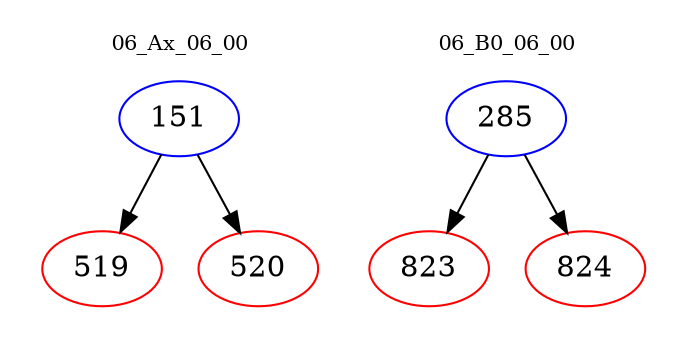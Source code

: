 digraph{
subgraph cluster_0 {
color = white
label = "06_Ax_06_00";
fontsize=10;
T0_151 [label="151", color="blue"]
T0_151 -> T0_519 [color="black"]
T0_519 [label="519", color="red"]
T0_151 -> T0_520 [color="black"]
T0_520 [label="520", color="red"]
}
subgraph cluster_1 {
color = white
label = "06_B0_06_00";
fontsize=10;
T1_285 [label="285", color="blue"]
T1_285 -> T1_823 [color="black"]
T1_823 [label="823", color="red"]
T1_285 -> T1_824 [color="black"]
T1_824 [label="824", color="red"]
}
}
